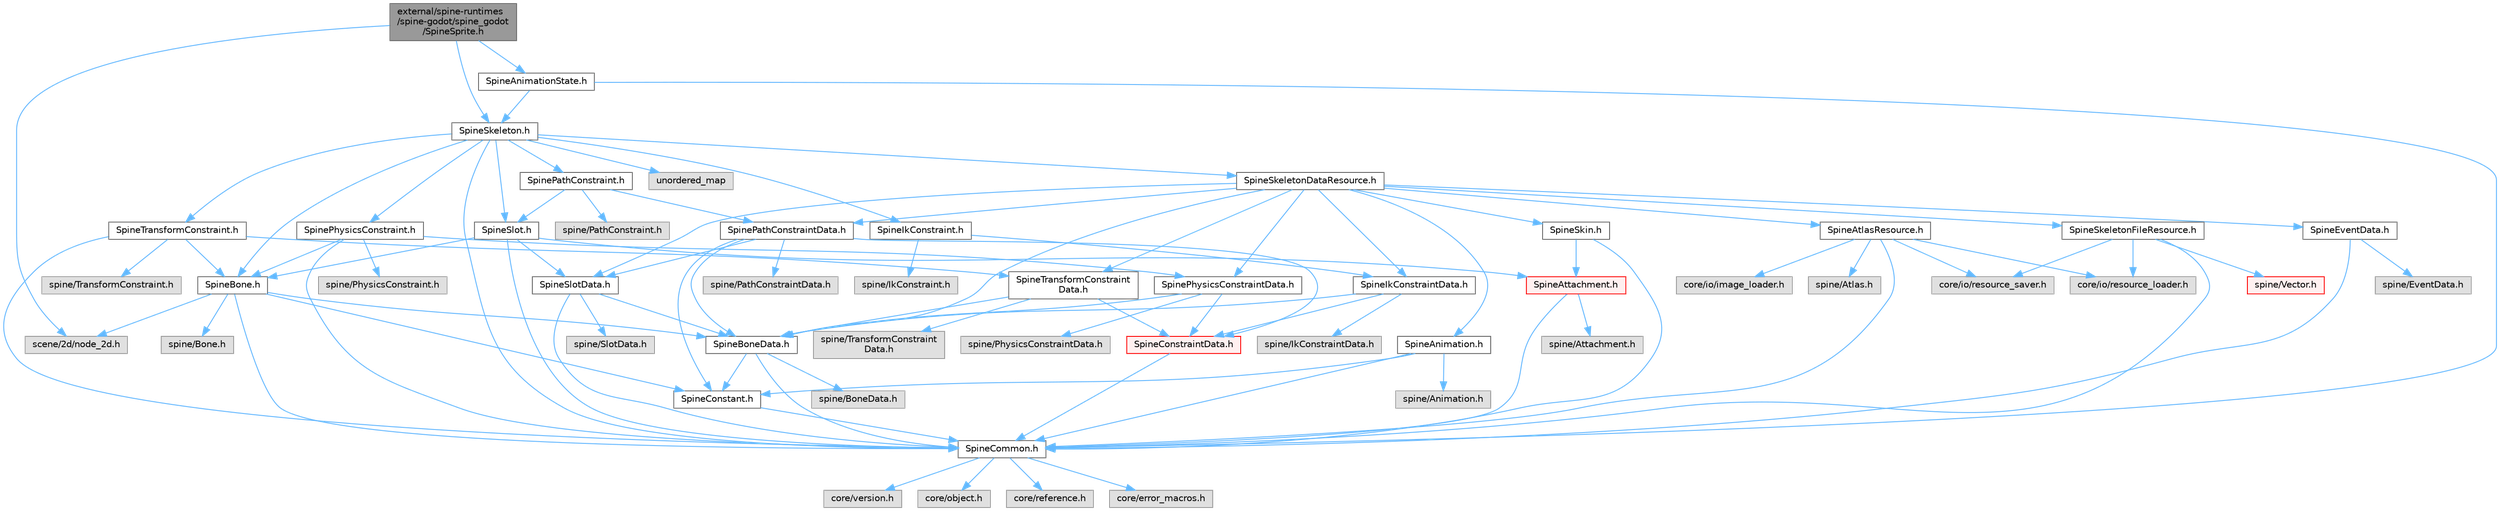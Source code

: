 digraph "external/spine-runtimes/spine-godot/spine_godot/SpineSprite.h"
{
 // LATEX_PDF_SIZE
  bgcolor="transparent";
  edge [fontname=Helvetica,fontsize=10,labelfontname=Helvetica,labelfontsize=10];
  node [fontname=Helvetica,fontsize=10,shape=box,height=0.2,width=0.4];
  Node1 [id="Node000001",label="external/spine-runtimes\l/spine-godot/spine_godot\l/SpineSprite.h",height=0.2,width=0.4,color="gray40", fillcolor="grey60", style="filled", fontcolor="black",tooltip=" "];
  Node1 -> Node2 [id="edge92_Node000001_Node000002",color="steelblue1",style="solid",tooltip=" "];
  Node2 [id="Node000002",label="SpineSkeleton.h",height=0.2,width=0.4,color="grey40", fillcolor="white", style="filled",URL="$_spine_skeleton_8h.html",tooltip=" "];
  Node2 -> Node3 [id="edge93_Node000002_Node000003",color="steelblue1",style="solid",tooltip=" "];
  Node3 [id="Node000003",label="SpineCommon.h",height=0.2,width=0.4,color="grey40", fillcolor="white", style="filled",URL="$_spine_common_8h.html",tooltip=" "];
  Node3 -> Node4 [id="edge94_Node000003_Node000004",color="steelblue1",style="solid",tooltip=" "];
  Node4 [id="Node000004",label="core/version.h",height=0.2,width=0.4,color="grey60", fillcolor="#E0E0E0", style="filled",tooltip=" "];
  Node3 -> Node5 [id="edge95_Node000003_Node000005",color="steelblue1",style="solid",tooltip=" "];
  Node5 [id="Node000005",label="core/object.h",height=0.2,width=0.4,color="grey60", fillcolor="#E0E0E0", style="filled",tooltip=" "];
  Node3 -> Node6 [id="edge96_Node000003_Node000006",color="steelblue1",style="solid",tooltip=" "];
  Node6 [id="Node000006",label="core/reference.h",height=0.2,width=0.4,color="grey60", fillcolor="#E0E0E0", style="filled",tooltip=" "];
  Node3 -> Node7 [id="edge97_Node000003_Node000007",color="steelblue1",style="solid",tooltip=" "];
  Node7 [id="Node000007",label="core/error_macros.h",height=0.2,width=0.4,color="grey60", fillcolor="#E0E0E0", style="filled",tooltip=" "];
  Node2 -> Node8 [id="edge98_Node000002_Node000008",color="steelblue1",style="solid",tooltip=" "];
  Node8 [id="Node000008",label="SpineSkeletonDataResource.h",height=0.2,width=0.4,color="grey40", fillcolor="white", style="filled",URL="$_spine_skeleton_data_resource_8h.html",tooltip=" "];
  Node8 -> Node9 [id="edge99_Node000008_Node000009",color="steelblue1",style="solid",tooltip=" "];
  Node9 [id="Node000009",label="SpineAnimation.h",height=0.2,width=0.4,color="grey40", fillcolor="white", style="filled",URL="$_spine_animation_8h.html",tooltip=" "];
  Node9 -> Node3 [id="edge100_Node000009_Node000003",color="steelblue1",style="solid",tooltip=" "];
  Node9 -> Node10 [id="edge101_Node000009_Node000010",color="steelblue1",style="solid",tooltip=" "];
  Node10 [id="Node000010",label="SpineConstant.h",height=0.2,width=0.4,color="grey40", fillcolor="white", style="filled",URL="$_spine_constant_8h.html",tooltip=" "];
  Node10 -> Node3 [id="edge102_Node000010_Node000003",color="steelblue1",style="solid",tooltip=" "];
  Node9 -> Node11 [id="edge103_Node000009_Node000011",color="steelblue1",style="solid",tooltip=" "];
  Node11 [id="Node000011",label="spine/Animation.h",height=0.2,width=0.4,color="grey60", fillcolor="#E0E0E0", style="filled",tooltip=" "];
  Node8 -> Node12 [id="edge104_Node000008_Node000012",color="steelblue1",style="solid",tooltip=" "];
  Node12 [id="Node000012",label="SpineAtlasResource.h",height=0.2,width=0.4,color="grey40", fillcolor="white", style="filled",URL="$_spine_atlas_resource_8h.html",tooltip=" "];
  Node12 -> Node3 [id="edge105_Node000012_Node000003",color="steelblue1",style="solid",tooltip=" "];
  Node12 -> Node13 [id="edge106_Node000012_Node000013",color="steelblue1",style="solid",tooltip=" "];
  Node13 [id="Node000013",label="core/io/resource_loader.h",height=0.2,width=0.4,color="grey60", fillcolor="#E0E0E0", style="filled",tooltip=" "];
  Node12 -> Node14 [id="edge107_Node000012_Node000014",color="steelblue1",style="solid",tooltip=" "];
  Node14 [id="Node000014",label="core/io/resource_saver.h",height=0.2,width=0.4,color="grey60", fillcolor="#E0E0E0", style="filled",tooltip=" "];
  Node12 -> Node15 [id="edge108_Node000012_Node000015",color="steelblue1",style="solid",tooltip=" "];
  Node15 [id="Node000015",label="core/io/image_loader.h",height=0.2,width=0.4,color="grey60", fillcolor="#E0E0E0", style="filled",tooltip=" "];
  Node12 -> Node16 [id="edge109_Node000012_Node000016",color="steelblue1",style="solid",tooltip=" "];
  Node16 [id="Node000016",label="spine/Atlas.h",height=0.2,width=0.4,color="grey60", fillcolor="#E0E0E0", style="filled",tooltip=" "];
  Node8 -> Node17 [id="edge110_Node000008_Node000017",color="steelblue1",style="solid",tooltip=" "];
  Node17 [id="Node000017",label="SpineBoneData.h",height=0.2,width=0.4,color="grey40", fillcolor="white", style="filled",URL="$_spine_bone_data_8h.html",tooltip=" "];
  Node17 -> Node3 [id="edge111_Node000017_Node000003",color="steelblue1",style="solid",tooltip=" "];
  Node17 -> Node10 [id="edge112_Node000017_Node000010",color="steelblue1",style="solid",tooltip=" "];
  Node17 -> Node18 [id="edge113_Node000017_Node000018",color="steelblue1",style="solid",tooltip=" "];
  Node18 [id="Node000018",label="spine/BoneData.h",height=0.2,width=0.4,color="grey60", fillcolor="#E0E0E0", style="filled",tooltip=" "];
  Node8 -> Node19 [id="edge114_Node000008_Node000019",color="steelblue1",style="solid",tooltip=" "];
  Node19 [id="Node000019",label="SpineEventData.h",height=0.2,width=0.4,color="grey40", fillcolor="white", style="filled",URL="$_spine_event_data_8h.html",tooltip=" "];
  Node19 -> Node3 [id="edge115_Node000019_Node000003",color="steelblue1",style="solid",tooltip=" "];
  Node19 -> Node20 [id="edge116_Node000019_Node000020",color="steelblue1",style="solid",tooltip=" "];
  Node20 [id="Node000020",label="spine/EventData.h",height=0.2,width=0.4,color="grey60", fillcolor="#E0E0E0", style="filled",tooltip=" "];
  Node8 -> Node21 [id="edge117_Node000008_Node000021",color="steelblue1",style="solid",tooltip=" "];
  Node21 [id="Node000021",label="SpineIkConstraintData.h",height=0.2,width=0.4,color="grey40", fillcolor="white", style="filled",URL="$_spine_ik_constraint_data_8h.html",tooltip=" "];
  Node21 -> Node22 [id="edge118_Node000021_Node000022",color="steelblue1",style="solid",tooltip=" "];
  Node22 [id="Node000022",label="SpineConstraintData.h",height=0.2,width=0.4,color="red", fillcolor="#FFF0F0", style="filled",URL="$_spine_constraint_data_8h.html",tooltip=" "];
  Node22 -> Node3 [id="edge119_Node000022_Node000003",color="steelblue1",style="solid",tooltip=" "];
  Node21 -> Node17 [id="edge120_Node000021_Node000017",color="steelblue1",style="solid",tooltip=" "];
  Node21 -> Node181 [id="edge121_Node000021_Node000181",color="steelblue1",style="solid",tooltip=" "];
  Node181 [id="Node000181",label="spine/IkConstraintData.h",height=0.2,width=0.4,color="grey60", fillcolor="#E0E0E0", style="filled",tooltip=" "];
  Node8 -> Node182 [id="edge122_Node000008_Node000182",color="steelblue1",style="solid",tooltip=" "];
  Node182 [id="Node000182",label="SpinePathConstraintData.h",height=0.2,width=0.4,color="grey40", fillcolor="white", style="filled",URL="$_spine_path_constraint_data_8h.html",tooltip=" "];
  Node182 -> Node22 [id="edge123_Node000182_Node000022",color="steelblue1",style="solid",tooltip=" "];
  Node182 -> Node10 [id="edge124_Node000182_Node000010",color="steelblue1",style="solid",tooltip=" "];
  Node182 -> Node17 [id="edge125_Node000182_Node000017",color="steelblue1",style="solid",tooltip=" "];
  Node182 -> Node183 [id="edge126_Node000182_Node000183",color="steelblue1",style="solid",tooltip=" "];
  Node183 [id="Node000183",label="SpineSlotData.h",height=0.2,width=0.4,color="grey40", fillcolor="white", style="filled",URL="$_spine_slot_data_8h.html",tooltip=" "];
  Node183 -> Node3 [id="edge127_Node000183_Node000003",color="steelblue1",style="solid",tooltip=" "];
  Node183 -> Node17 [id="edge128_Node000183_Node000017",color="steelblue1",style="solid",tooltip=" "];
  Node183 -> Node184 [id="edge129_Node000183_Node000184",color="steelblue1",style="solid",tooltip=" "];
  Node184 [id="Node000184",label="spine/SlotData.h",height=0.2,width=0.4,color="grey60", fillcolor="#E0E0E0", style="filled",tooltip=" "];
  Node182 -> Node185 [id="edge130_Node000182_Node000185",color="steelblue1",style="solid",tooltip=" "];
  Node185 [id="Node000185",label="spine/PathConstraintData.h",height=0.2,width=0.4,color="grey60", fillcolor="#E0E0E0", style="filled",tooltip=" "];
  Node8 -> Node186 [id="edge131_Node000008_Node000186",color="steelblue1",style="solid",tooltip=" "];
  Node186 [id="Node000186",label="SpinePhysicsConstraintData.h",height=0.2,width=0.4,color="grey40", fillcolor="white", style="filled",URL="$_spine_physics_constraint_data_8h.html",tooltip=" "];
  Node186 -> Node22 [id="edge132_Node000186_Node000022",color="steelblue1",style="solid",tooltip=" "];
  Node186 -> Node17 [id="edge133_Node000186_Node000017",color="steelblue1",style="solid",tooltip=" "];
  Node186 -> Node187 [id="edge134_Node000186_Node000187",color="steelblue1",style="solid",tooltip=" "];
  Node187 [id="Node000187",label="spine/PhysicsConstraintData.h",height=0.2,width=0.4,color="grey60", fillcolor="#E0E0E0", style="filled",tooltip=" "];
  Node8 -> Node188 [id="edge135_Node000008_Node000188",color="steelblue1",style="solid",tooltip=" "];
  Node188 [id="Node000188",label="SpineSkeletonFileResource.h",height=0.2,width=0.4,color="grey40", fillcolor="white", style="filled",URL="$_spine_skeleton_file_resource_8h.html",tooltip=" "];
  Node188 -> Node3 [id="edge136_Node000188_Node000003",color="steelblue1",style="solid",tooltip=" "];
  Node188 -> Node13 [id="edge137_Node000188_Node000013",color="steelblue1",style="solid",tooltip=" "];
  Node188 -> Node14 [id="edge138_Node000188_Node000014",color="steelblue1",style="solid",tooltip=" "];
  Node188 -> Node189 [id="edge139_Node000188_Node000189",color="steelblue1",style="solid",tooltip=" "];
  Node189 [id="Node000189",label="spine/Vector.h",height=0.2,width=0.4,color="red", fillcolor="#FFF0F0", style="filled",URL="$external_2spine-runtimes_2spine-cpp_2spine-cpp_2include_2spine_2vector_8h.html",tooltip=" "];
  Node8 -> Node191 [id="edge140_Node000008_Node000191",color="steelblue1",style="solid",tooltip=" "];
  Node191 [id="Node000191",label="SpineSkin.h",height=0.2,width=0.4,color="grey40", fillcolor="white", style="filled",URL="$_spine_skin_8h.html",tooltip=" "];
  Node191 -> Node3 [id="edge141_Node000191_Node000003",color="steelblue1",style="solid",tooltip=" "];
  Node191 -> Node192 [id="edge142_Node000191_Node000192",color="steelblue1",style="solid",tooltip=" "];
  Node192 [id="Node000192",label="SpineAttachment.h",height=0.2,width=0.4,color="red", fillcolor="#FFF0F0", style="filled",URL="$_spine_attachment_8h.html",tooltip=" "];
  Node192 -> Node3 [id="edge143_Node000192_Node000003",color="steelblue1",style="solid",tooltip=" "];
  Node192 -> Node193 [id="edge144_Node000192_Node000193",color="steelblue1",style="solid",tooltip=" "];
  Node193 [id="Node000193",label="spine/Attachment.h",height=0.2,width=0.4,color="grey60", fillcolor="#E0E0E0", style="filled",tooltip=" "];
  Node8 -> Node183 [id="edge145_Node000008_Node000183",color="steelblue1",style="solid",tooltip=" "];
  Node8 -> Node195 [id="edge146_Node000008_Node000195",color="steelblue1",style="solid",tooltip=" "];
  Node195 [id="Node000195",label="SpineTransformConstraint\lData.h",height=0.2,width=0.4,color="grey40", fillcolor="white", style="filled",URL="$_spine_transform_constraint_data_8h.html",tooltip=" "];
  Node195 -> Node22 [id="edge147_Node000195_Node000022",color="steelblue1",style="solid",tooltip=" "];
  Node195 -> Node17 [id="edge148_Node000195_Node000017",color="steelblue1",style="solid",tooltip=" "];
  Node195 -> Node196 [id="edge149_Node000195_Node000196",color="steelblue1",style="solid",tooltip=" "];
  Node196 [id="Node000196",label="spine/TransformConstraint\lData.h",height=0.2,width=0.4,color="grey60", fillcolor="#E0E0E0", style="filled",tooltip=" "];
  Node2 -> Node197 [id="edge150_Node000002_Node000197",color="steelblue1",style="solid",tooltip=" "];
  Node197 [id="Node000197",label="SpineBone.h",height=0.2,width=0.4,color="grey40", fillcolor="white", style="filled",URL="$_spine_bone_8h.html",tooltip=" "];
  Node197 -> Node3 [id="edge151_Node000197_Node000003",color="steelblue1",style="solid",tooltip=" "];
  Node197 -> Node17 [id="edge152_Node000197_Node000017",color="steelblue1",style="solid",tooltip=" "];
  Node197 -> Node10 [id="edge153_Node000197_Node000010",color="steelblue1",style="solid",tooltip=" "];
  Node197 -> Node198 [id="edge154_Node000197_Node000198",color="steelblue1",style="solid",tooltip=" "];
  Node198 [id="Node000198",label="scene/2d/node_2d.h",height=0.2,width=0.4,color="grey60", fillcolor="#E0E0E0", style="filled",tooltip=" "];
  Node197 -> Node199 [id="edge155_Node000197_Node000199",color="steelblue1",style="solid",tooltip=" "];
  Node199 [id="Node000199",label="spine/Bone.h",height=0.2,width=0.4,color="grey60", fillcolor="#E0E0E0", style="filled",tooltip=" "];
  Node2 -> Node200 [id="edge156_Node000002_Node000200",color="steelblue1",style="solid",tooltip=" "];
  Node200 [id="Node000200",label="SpineSlot.h",height=0.2,width=0.4,color="grey40", fillcolor="white", style="filled",URL="$_spine_slot_8h.html",tooltip=" "];
  Node200 -> Node3 [id="edge157_Node000200_Node000003",color="steelblue1",style="solid",tooltip=" "];
  Node200 -> Node183 [id="edge158_Node000200_Node000183",color="steelblue1",style="solid",tooltip=" "];
  Node200 -> Node192 [id="edge159_Node000200_Node000192",color="steelblue1",style="solid",tooltip=" "];
  Node200 -> Node197 [id="edge160_Node000200_Node000197",color="steelblue1",style="solid",tooltip=" "];
  Node2 -> Node201 [id="edge161_Node000002_Node000201",color="steelblue1",style="solid",tooltip=" "];
  Node201 [id="Node000201",label="SpineIkConstraint.h",height=0.2,width=0.4,color="grey40", fillcolor="white", style="filled",URL="$_spine_ik_constraint_8h.html",tooltip=" "];
  Node201 -> Node21 [id="edge162_Node000201_Node000021",color="steelblue1",style="solid",tooltip=" "];
  Node201 -> Node202 [id="edge163_Node000201_Node000202",color="steelblue1",style="solid",tooltip=" "];
  Node202 [id="Node000202",label="spine/IkConstraint.h",height=0.2,width=0.4,color="grey60", fillcolor="#E0E0E0", style="filled",tooltip=" "];
  Node2 -> Node203 [id="edge164_Node000002_Node000203",color="steelblue1",style="solid",tooltip=" "];
  Node203 [id="Node000203",label="SpineTransformConstraint.h",height=0.2,width=0.4,color="grey40", fillcolor="white", style="filled",URL="$_spine_transform_constraint_8h.html",tooltip=" "];
  Node203 -> Node3 [id="edge165_Node000203_Node000003",color="steelblue1",style="solid",tooltip=" "];
  Node203 -> Node195 [id="edge166_Node000203_Node000195",color="steelblue1",style="solid",tooltip=" "];
  Node203 -> Node197 [id="edge167_Node000203_Node000197",color="steelblue1",style="solid",tooltip=" "];
  Node203 -> Node204 [id="edge168_Node000203_Node000204",color="steelblue1",style="solid",tooltip=" "];
  Node204 [id="Node000204",label="spine/TransformConstraint.h",height=0.2,width=0.4,color="grey60", fillcolor="#E0E0E0", style="filled",tooltip=" "];
  Node2 -> Node205 [id="edge169_Node000002_Node000205",color="steelblue1",style="solid",tooltip=" "];
  Node205 [id="Node000205",label="SpinePathConstraint.h",height=0.2,width=0.4,color="grey40", fillcolor="white", style="filled",URL="$_spine_path_constraint_8h.html",tooltip=" "];
  Node205 -> Node182 [id="edge170_Node000205_Node000182",color="steelblue1",style="solid",tooltip=" "];
  Node205 -> Node200 [id="edge171_Node000205_Node000200",color="steelblue1",style="solid",tooltip=" "];
  Node205 -> Node206 [id="edge172_Node000205_Node000206",color="steelblue1",style="solid",tooltip=" "];
  Node206 [id="Node000206",label="spine/PathConstraint.h",height=0.2,width=0.4,color="grey60", fillcolor="#E0E0E0", style="filled",tooltip=" "];
  Node2 -> Node207 [id="edge173_Node000002_Node000207",color="steelblue1",style="solid",tooltip=" "];
  Node207 [id="Node000207",label="SpinePhysicsConstraint.h",height=0.2,width=0.4,color="grey40", fillcolor="white", style="filled",URL="$_spine_physics_constraint_8h.html",tooltip=" "];
  Node207 -> Node3 [id="edge174_Node000207_Node000003",color="steelblue1",style="solid",tooltip=" "];
  Node207 -> Node186 [id="edge175_Node000207_Node000186",color="steelblue1",style="solid",tooltip=" "];
  Node207 -> Node197 [id="edge176_Node000207_Node000197",color="steelblue1",style="solid",tooltip=" "];
  Node207 -> Node208 [id="edge177_Node000207_Node000208",color="steelblue1",style="solid",tooltip=" "];
  Node208 [id="Node000208",label="spine/PhysicsConstraint.h",height=0.2,width=0.4,color="grey60", fillcolor="#E0E0E0", style="filled",tooltip=" "];
  Node2 -> Node209 [id="edge178_Node000002_Node000209",color="steelblue1",style="solid",tooltip=" "];
  Node209 [id="Node000209",label="unordered_map",height=0.2,width=0.4,color="grey60", fillcolor="#E0E0E0", style="filled",tooltip=" "];
  Node1 -> Node210 [id="edge179_Node000001_Node000210",color="steelblue1",style="solid",tooltip=" "];
  Node210 [id="Node000210",label="SpineAnimationState.h",height=0.2,width=0.4,color="grey40", fillcolor="white", style="filled",URL="$_spine_animation_state_8h.html",tooltip=" "];
  Node210 -> Node3 [id="edge180_Node000210_Node000003",color="steelblue1",style="solid",tooltip=" "];
  Node210 -> Node2 [id="edge181_Node000210_Node000002",color="steelblue1",style="solid",tooltip=" "];
  Node1 -> Node198 [id="edge182_Node000001_Node000198",color="steelblue1",style="solid",tooltip=" "];
}
